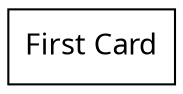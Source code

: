 digraph {
node [shape=record];
node [fontname=Sans];charset="UTF-8" splines=true splines=spline rankdir =LR
52[label="First Card"];
}
